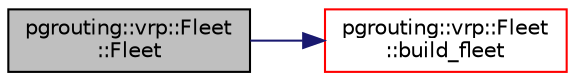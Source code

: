 digraph "pgrouting::vrp::Fleet::Fleet"
{
  edge [fontname="Helvetica",fontsize="10",labelfontname="Helvetica",labelfontsize="10"];
  node [fontname="Helvetica",fontsize="10",shape=record];
  rankdir="LR";
  Node2 [label="pgrouting::vrp::Fleet\l::Fleet",height=0.2,width=0.4,color="black", fillcolor="grey75", style="filled", fontcolor="black"];
  Node2 -> Node3 [color="midnightblue",fontsize="10",style="solid",fontname="Helvetica"];
  Node3 [label="pgrouting::vrp::Fleet\l::build_fleet",height=0.2,width=0.4,color="red", fillcolor="white", style="filled",URL="$classpgrouting_1_1vrp_1_1Fleet.html#a84505248f08d5fee3859ebc953a3952e",tooltip="build the fleet "];
}
